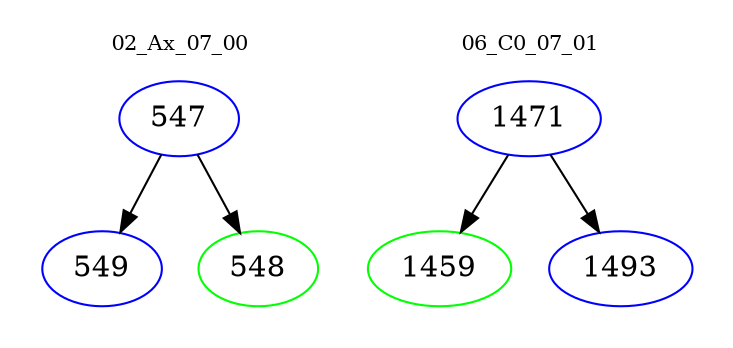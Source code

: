 digraph{
subgraph cluster_0 {
color = white
label = "02_Ax_07_00";
fontsize=10;
T0_547 [label="547", color="blue"]
T0_547 -> T0_549 [color="black"]
T0_549 [label="549", color="blue"]
T0_547 -> T0_548 [color="black"]
T0_548 [label="548", color="green"]
}
subgraph cluster_1 {
color = white
label = "06_C0_07_01";
fontsize=10;
T1_1471 [label="1471", color="blue"]
T1_1471 -> T1_1459 [color="black"]
T1_1459 [label="1459", color="green"]
T1_1471 -> T1_1493 [color="black"]
T1_1493 [label="1493", color="blue"]
}
}
